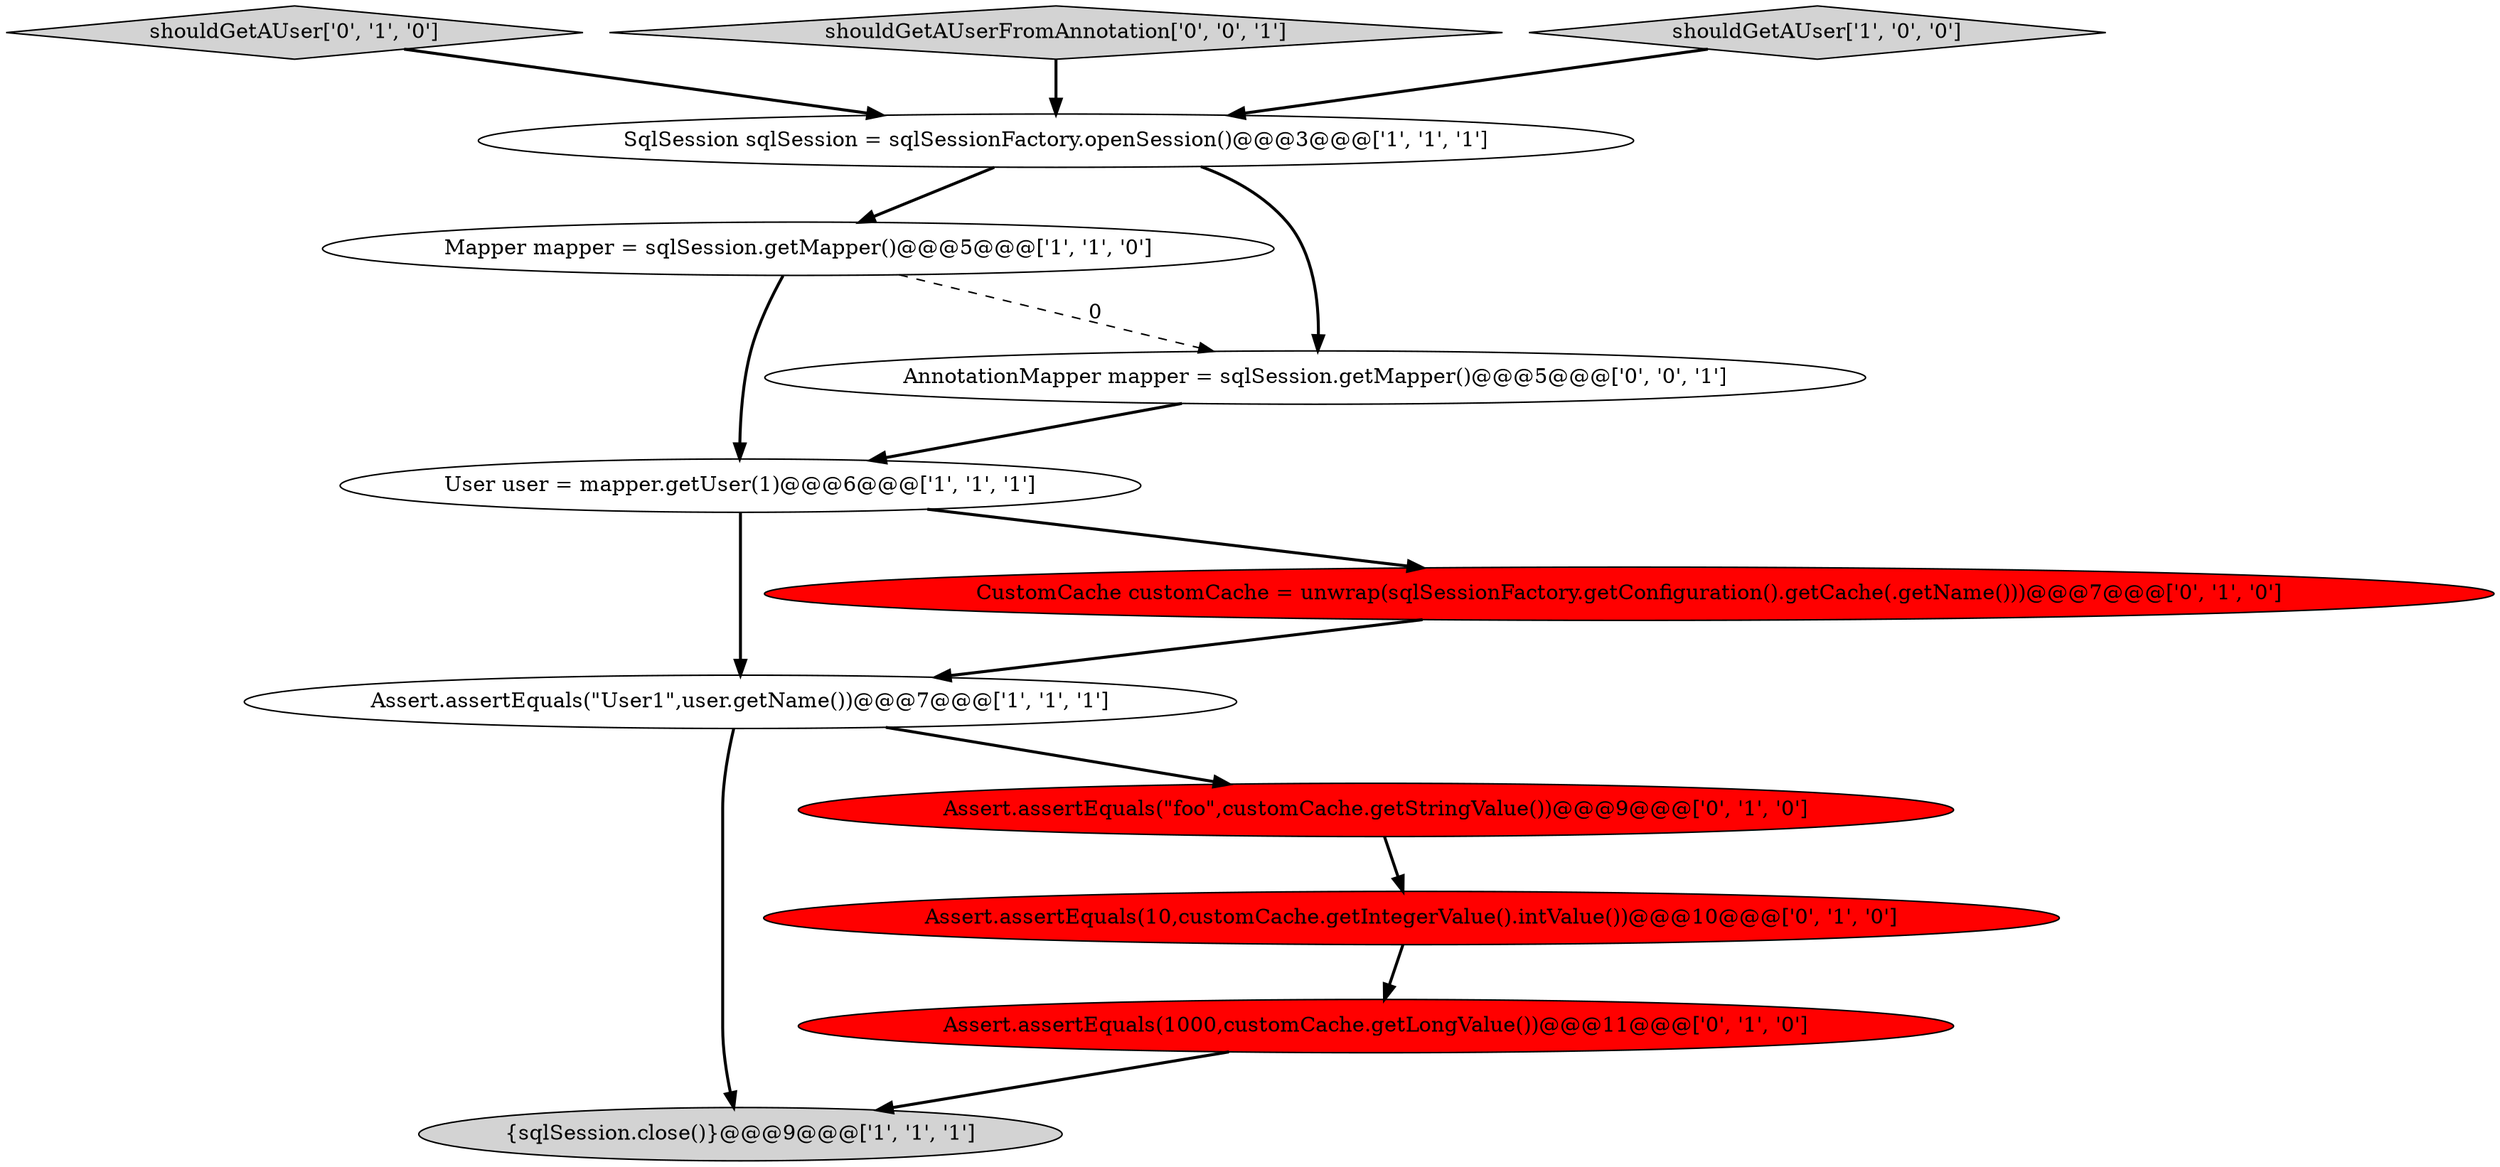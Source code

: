 digraph {
10 [style = filled, label = "Assert.assertEquals(10,customCache.getIntegerValue().intValue())@@@10@@@['0', '1', '0']", fillcolor = red, shape = ellipse image = "AAA1AAABBB2BBB"];
9 [style = filled, label = "shouldGetAUser['0', '1', '0']", fillcolor = lightgray, shape = diamond image = "AAA0AAABBB2BBB"];
2 [style = filled, label = "Mapper mapper = sqlSession.getMapper()@@@5@@@['1', '1', '0']", fillcolor = white, shape = ellipse image = "AAA0AAABBB1BBB"];
0 [style = filled, label = "{sqlSession.close()}@@@9@@@['1', '1', '1']", fillcolor = lightgray, shape = ellipse image = "AAA0AAABBB1BBB"];
1 [style = filled, label = "SqlSession sqlSession = sqlSessionFactory.openSession()@@@3@@@['1', '1', '1']", fillcolor = white, shape = ellipse image = "AAA0AAABBB1BBB"];
6 [style = filled, label = "Assert.assertEquals(1000,customCache.getLongValue())@@@11@@@['0', '1', '0']", fillcolor = red, shape = ellipse image = "AAA1AAABBB2BBB"];
7 [style = filled, label = "Assert.assertEquals(\"foo\",customCache.getStringValue())@@@9@@@['0', '1', '0']", fillcolor = red, shape = ellipse image = "AAA1AAABBB2BBB"];
11 [style = filled, label = "AnnotationMapper mapper = sqlSession.getMapper()@@@5@@@['0', '0', '1']", fillcolor = white, shape = ellipse image = "AAA0AAABBB3BBB"];
12 [style = filled, label = "shouldGetAUserFromAnnotation['0', '0', '1']", fillcolor = lightgray, shape = diamond image = "AAA0AAABBB3BBB"];
3 [style = filled, label = "User user = mapper.getUser(1)@@@6@@@['1', '1', '1']", fillcolor = white, shape = ellipse image = "AAA0AAABBB1BBB"];
4 [style = filled, label = "Assert.assertEquals(\"User1\",user.getName())@@@7@@@['1', '1', '1']", fillcolor = white, shape = ellipse image = "AAA0AAABBB1BBB"];
5 [style = filled, label = "shouldGetAUser['1', '0', '0']", fillcolor = lightgray, shape = diamond image = "AAA0AAABBB1BBB"];
8 [style = filled, label = "CustomCache customCache = unwrap(sqlSessionFactory.getConfiguration().getCache(.getName()))@@@7@@@['0', '1', '0']", fillcolor = red, shape = ellipse image = "AAA1AAABBB2BBB"];
2->11 [style = dashed, label="0"];
5->1 [style = bold, label=""];
1->2 [style = bold, label=""];
6->0 [style = bold, label=""];
8->4 [style = bold, label=""];
1->11 [style = bold, label=""];
9->1 [style = bold, label=""];
11->3 [style = bold, label=""];
12->1 [style = bold, label=""];
7->10 [style = bold, label=""];
3->4 [style = bold, label=""];
10->6 [style = bold, label=""];
3->8 [style = bold, label=""];
4->7 [style = bold, label=""];
2->3 [style = bold, label=""];
4->0 [style = bold, label=""];
}
